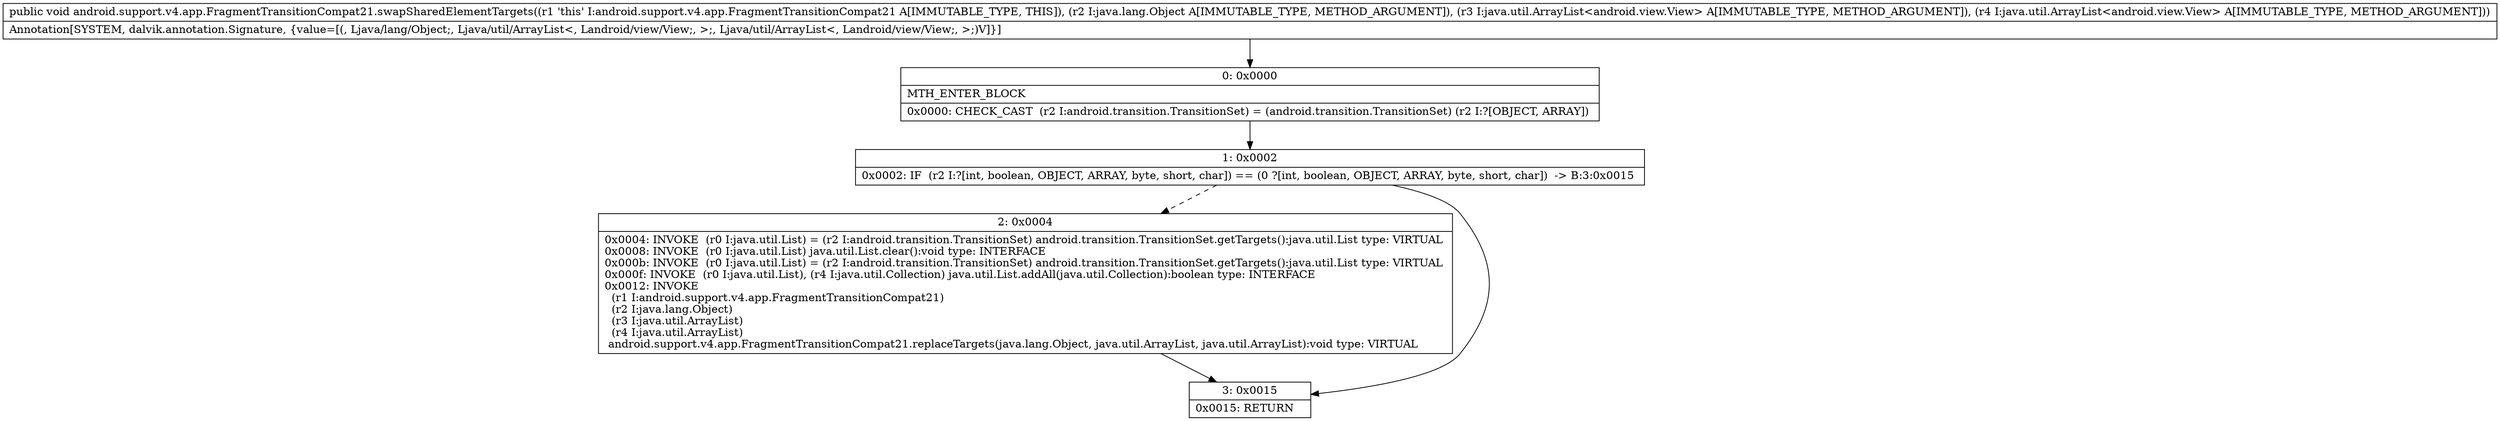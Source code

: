 digraph "CFG forandroid.support.v4.app.FragmentTransitionCompat21.swapSharedElementTargets(Ljava\/lang\/Object;Ljava\/util\/ArrayList;Ljava\/util\/ArrayList;)V" {
Node_0 [shape=record,label="{0\:\ 0x0000|MTH_ENTER_BLOCK\l|0x0000: CHECK_CAST  (r2 I:android.transition.TransitionSet) = (android.transition.TransitionSet) (r2 I:?[OBJECT, ARRAY]) \l}"];
Node_1 [shape=record,label="{1\:\ 0x0002|0x0002: IF  (r2 I:?[int, boolean, OBJECT, ARRAY, byte, short, char]) == (0 ?[int, boolean, OBJECT, ARRAY, byte, short, char])  \-\> B:3:0x0015 \l}"];
Node_2 [shape=record,label="{2\:\ 0x0004|0x0004: INVOKE  (r0 I:java.util.List) = (r2 I:android.transition.TransitionSet) android.transition.TransitionSet.getTargets():java.util.List type: VIRTUAL \l0x0008: INVOKE  (r0 I:java.util.List) java.util.List.clear():void type: INTERFACE \l0x000b: INVOKE  (r0 I:java.util.List) = (r2 I:android.transition.TransitionSet) android.transition.TransitionSet.getTargets():java.util.List type: VIRTUAL \l0x000f: INVOKE  (r0 I:java.util.List), (r4 I:java.util.Collection) java.util.List.addAll(java.util.Collection):boolean type: INTERFACE \l0x0012: INVOKE  \l  (r1 I:android.support.v4.app.FragmentTransitionCompat21)\l  (r2 I:java.lang.Object)\l  (r3 I:java.util.ArrayList)\l  (r4 I:java.util.ArrayList)\l android.support.v4.app.FragmentTransitionCompat21.replaceTargets(java.lang.Object, java.util.ArrayList, java.util.ArrayList):void type: VIRTUAL \l}"];
Node_3 [shape=record,label="{3\:\ 0x0015|0x0015: RETURN   \l}"];
MethodNode[shape=record,label="{public void android.support.v4.app.FragmentTransitionCompat21.swapSharedElementTargets((r1 'this' I:android.support.v4.app.FragmentTransitionCompat21 A[IMMUTABLE_TYPE, THIS]), (r2 I:java.lang.Object A[IMMUTABLE_TYPE, METHOD_ARGUMENT]), (r3 I:java.util.ArrayList\<android.view.View\> A[IMMUTABLE_TYPE, METHOD_ARGUMENT]), (r4 I:java.util.ArrayList\<android.view.View\> A[IMMUTABLE_TYPE, METHOD_ARGUMENT]))  | Annotation[SYSTEM, dalvik.annotation.Signature, \{value=[(, Ljava\/lang\/Object;, Ljava\/util\/ArrayList\<, Landroid\/view\/View;, \>;, Ljava\/util\/ArrayList\<, Landroid\/view\/View;, \>;)V]\}]\l}"];
MethodNode -> Node_0;
Node_0 -> Node_1;
Node_1 -> Node_2[style=dashed];
Node_1 -> Node_3;
Node_2 -> Node_3;
}

